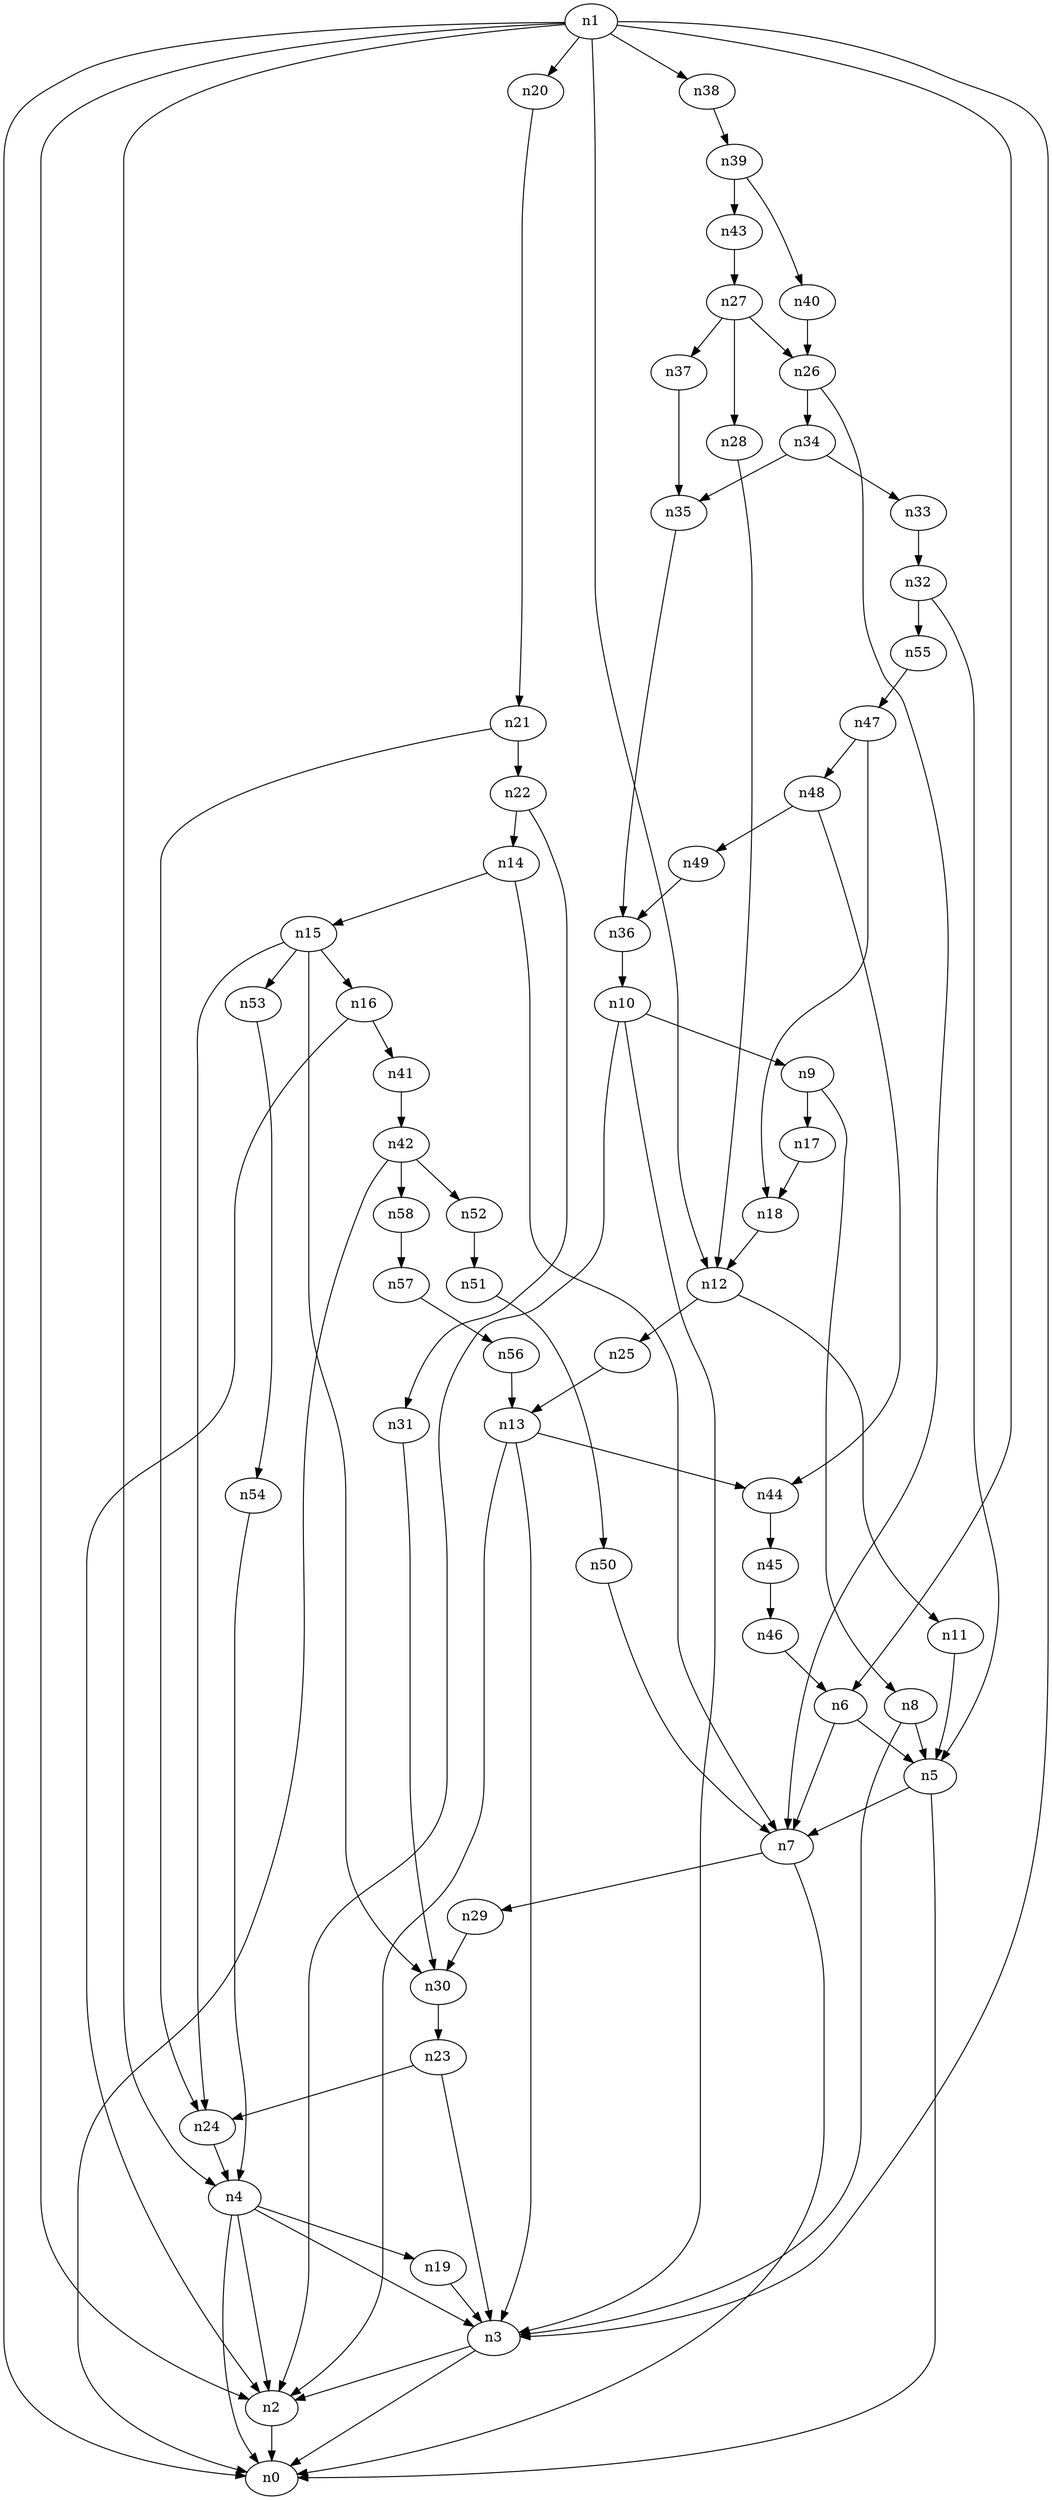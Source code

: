 digraph G {
	n1 -> n0	 [_graphml_id=e0];
	n1 -> n2	 [_graphml_id=e1];
	n1 -> n3	 [_graphml_id=e6];
	n1 -> n4	 [_graphml_id=e9];
	n1 -> n6	 [_graphml_id=e12];
	n1 -> n12	 [_graphml_id=e21];
	n1 -> n20	 [_graphml_id=e35];
	n1 -> n38	 [_graphml_id=e64];
	n2 -> n0	 [_graphml_id=e5];
	n3 -> n0	 [_graphml_id=e8];
	n3 -> n2	 [_graphml_id=e2];
	n4 -> n0	 [_graphml_id=e4];
	n4 -> n2	 [_graphml_id=e7];
	n4 -> n3	 [_graphml_id=e3];
	n4 -> n19	 [_graphml_id=e32];
	n5 -> n0	 [_graphml_id=e10];
	n5 -> n7	 [_graphml_id=e13];
	n6 -> n5	 [_graphml_id=e11];
	n6 -> n7	 [_graphml_id=e14];
	n7 -> n0	 [_graphml_id=e83];
	n7 -> n29	 [_graphml_id=e49];
	n8 -> n3	 [_graphml_id=e24];
	n8 -> n5	 [_graphml_id=e15];
	n9 -> n8	 [_graphml_id=e16];
	n9 -> n17	 [_graphml_id=e29];
	n10 -> n2	 [_graphml_id=e18];
	n10 -> n3	 [_graphml_id=e34];
	n10 -> n9	 [_graphml_id=e17];
	n11 -> n5	 [_graphml_id=e19];
	n12 -> n11	 [_graphml_id=e20];
	n12 -> n25	 [_graphml_id=e42];
	n13 -> n2	 [_graphml_id=e23];
	n13 -> n3	 [_graphml_id=e22];
	n13 -> n44	 [_graphml_id=e74];
	n14 -> n7	 [_graphml_id=e25];
	n14 -> n15	 [_graphml_id=e26];
	n15 -> n16	 [_graphml_id=e27];
	n15 -> n24	 [_graphml_id=e63];
	n15 -> n30	 [_graphml_id=e73];
	n15 -> n53	 [_graphml_id=e88];
	n16 -> n2	 [_graphml_id=e28];
	n16 -> n41	 [_graphml_id=e68];
	n17 -> n18	 [_graphml_id=e30];
	n18 -> n12	 [_graphml_id=e31];
	n19 -> n3	 [_graphml_id=e33];
	n20 -> n21	 [_graphml_id=e36];
	n21 -> n22	 [_graphml_id=e37];
	n21 -> n24	 [_graphml_id=e44];
	n22 -> n14	 [_graphml_id=e38];
	n22 -> n31	 [_graphml_id=e53];
	n23 -> n3	 [_graphml_id=e39];
	n23 -> n24	 [_graphml_id=e40];
	n24 -> n4	 [_graphml_id=e41];
	n25 -> n13	 [_graphml_id=e43];
	n26 -> n7	 [_graphml_id=e45];
	n26 -> n34	 [_graphml_id=e57];
	n27 -> n26	 [_graphml_id=e46];
	n27 -> n28	 [_graphml_id=e47];
	n27 -> n37	 [_graphml_id=e62];
	n28 -> n12	 [_graphml_id=e48];
	n29 -> n30	 [_graphml_id=e50];
	n30 -> n23	 [_graphml_id=e51];
	n31 -> n30	 [_graphml_id=e52];
	n32 -> n5	 [_graphml_id=e54];
	n32 -> n55	 [_graphml_id=e91];
	n33 -> n32	 [_graphml_id=e55];
	n34 -> n33	 [_graphml_id=e56];
	n34 -> n35	 [_graphml_id=e58];
	n35 -> n36	 [_graphml_id=e59];
	n36 -> n10	 [_graphml_id=e60];
	n37 -> n35	 [_graphml_id=e61];
	n38 -> n39	 [_graphml_id=e65];
	n39 -> n40	 [_graphml_id=e66];
	n39 -> n43	 [_graphml_id=e72];
	n40 -> n26	 [_graphml_id=e67];
	n41 -> n42	 [_graphml_id=e69];
	n42 -> n0	 [_graphml_id=e70];
	n42 -> n52	 [_graphml_id=e87];
	n42 -> n58	 [_graphml_id=e96];
	n43 -> n27	 [_graphml_id=e71];
	n44 -> n45	 [_graphml_id=e75];
	n45 -> n46	 [_graphml_id=e76];
	n46 -> n6	 [_graphml_id=e77];
	n47 -> n18	 [_graphml_id=e78];
	n47 -> n48	 [_graphml_id=e79];
	n48 -> n44	 [_graphml_id=e80];
	n48 -> n49	 [_graphml_id=e81];
	n49 -> n36	 [_graphml_id=e82];
	n50 -> n7	 [_graphml_id=e84];
	n51 -> n50	 [_graphml_id=e85];
	n52 -> n51	 [_graphml_id=e86];
	n53 -> n54	 [_graphml_id=e89];
	n54 -> n4	 [_graphml_id=e90];
	n55 -> n47	 [_graphml_id=e92];
	n56 -> n13	 [_graphml_id=e93];
	n57 -> n56	 [_graphml_id=e94];
	n58 -> n57	 [_graphml_id=e95];
}
